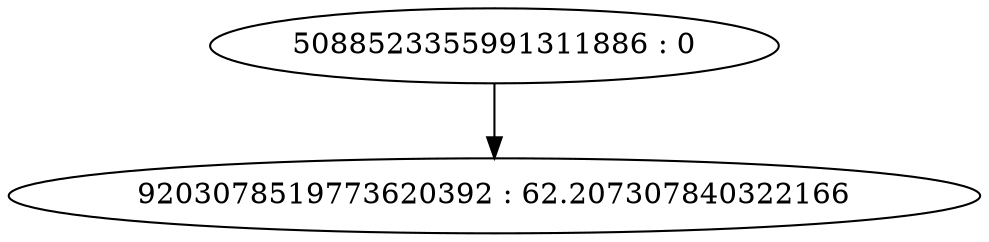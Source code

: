 digraph "plots/tree_31.dot" {
	0 [label="5088523355991311886 : 0"]
	1 [label="9203078519773620392 : 62.207307840322166"]
	0 -> 1
}
